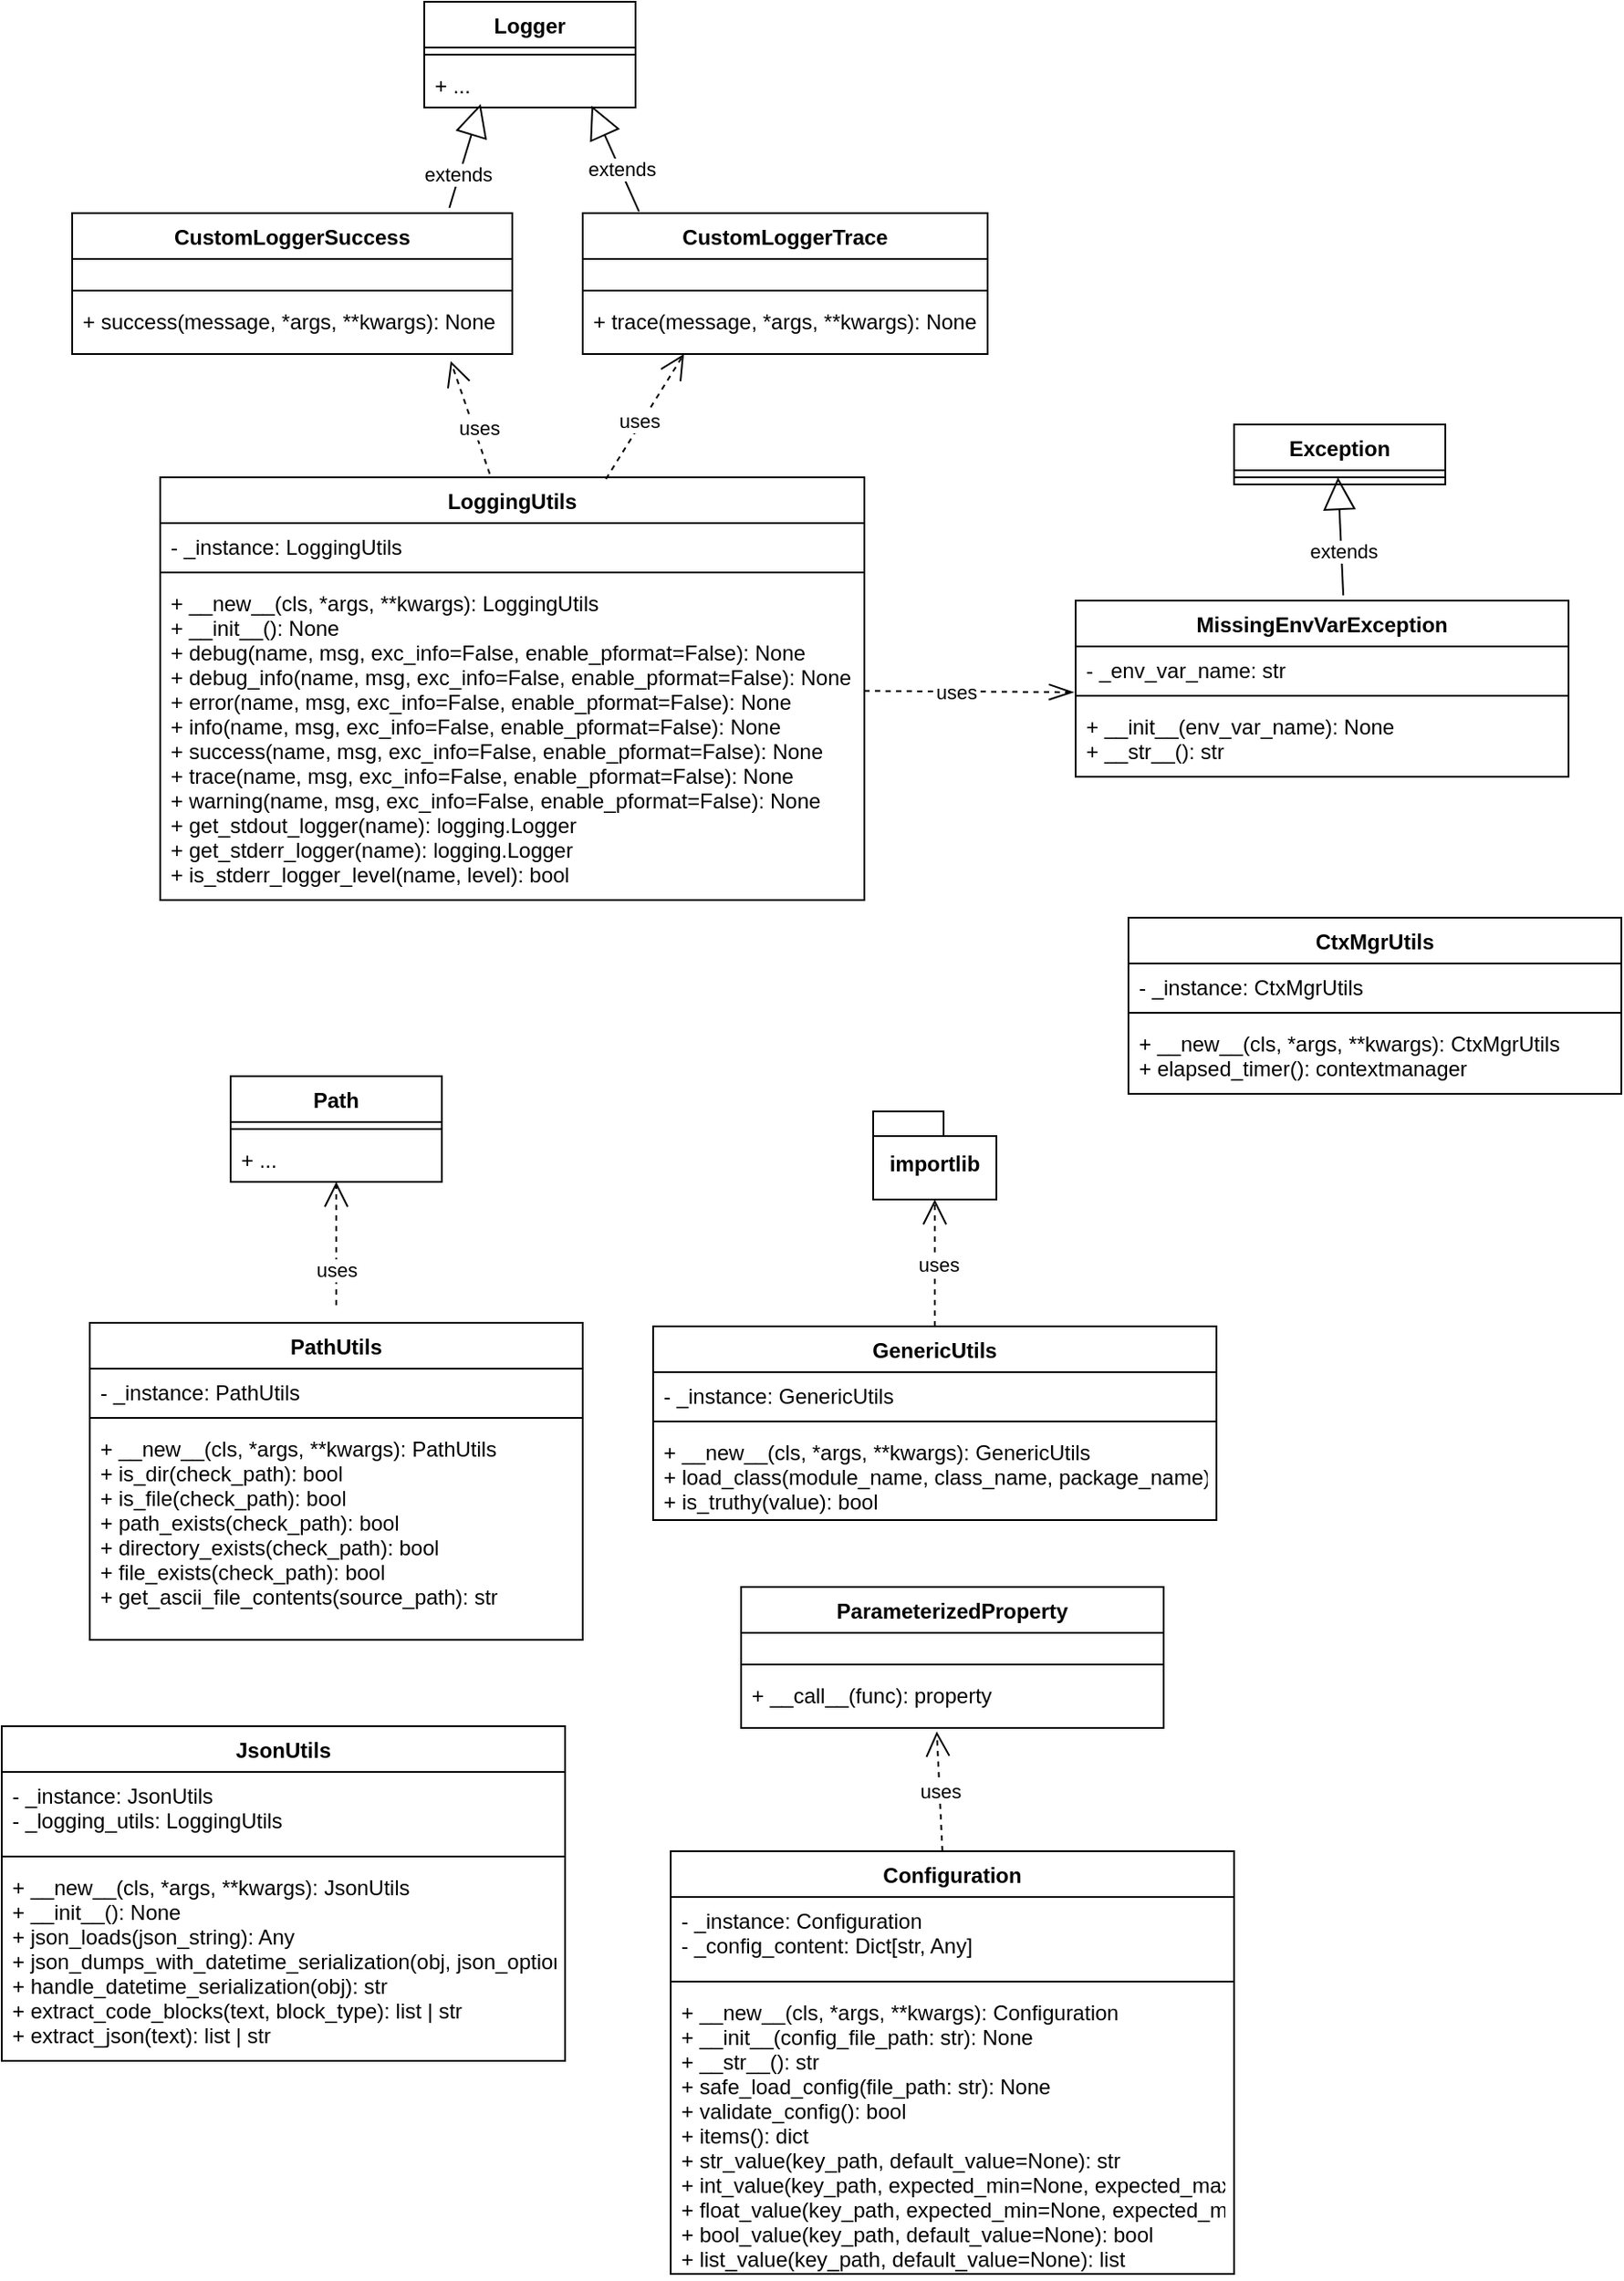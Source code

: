 <mxfile version="26.1.1">
  <diagram id="C5RBs43oDa-KdzZeNtuy" name="Page-1">
    <mxGraphModel dx="1026" dy="686" grid="1" gridSize="10" guides="1" tooltips="1" connect="1" arrows="1" fold="1" page="1" pageScale="1" pageWidth="827" pageHeight="1169" math="0" shadow="0">
      <root>
        <mxCell id="WIyWlLk6GJQsqaUBKTNV-0" />
        <mxCell id="WIyWlLk6GJQsqaUBKTNV-1" parent="WIyWlLk6GJQsqaUBKTNV-0" />
        <mxCell id="config-class" value="Configuration" style="swimlane;fontStyle=1;align=center;verticalAlign=top;childLayout=stackLayout;horizontal=1;startSize=26;horizontalStack=0;resizeParent=1;resizeParentMax=0;resizeLast=0;collapsible=1;marginBottom=0;" parent="WIyWlLk6GJQsqaUBKTNV-1" vertex="1">
          <mxGeometry x="410" y="1240" width="320" height="240" as="geometry" />
        </mxCell>
        <mxCell id="config-attrs" value="- _instance: Configuration&#xa;- _config_content: Dict[str, Any]" style="text;strokeColor=none;fillColor=none;align=left;verticalAlign=top;spacingLeft=4;spacingRight=4;overflow=hidden;rotatable=0;points=[[0,0.5],[1,0.5]];portConstraint=eastwest;" parent="config-class" vertex="1">
          <mxGeometry y="26" width="320" height="44" as="geometry" />
        </mxCell>
        <mxCell id="config-line" value="" style="line;strokeWidth=1;fillColor=none;align=left;verticalAlign=middle;spacingTop=-1;spacingLeft=3;spacingRight=3;rotatable=0;labelPosition=right;points=[];portConstraint=eastwest;strokeColor=inherit;" parent="config-class" vertex="1">
          <mxGeometry y="70" width="320" height="8" as="geometry" />
        </mxCell>
        <mxCell id="config-methods" value="+ __new__(cls, *args, **kwargs): Configuration&#xa;+ __init__(config_file_path: str): None&#xa;+ __str__(): str&#xa;+ safe_load_config(file_path: str): None&#xa;+ validate_config(): bool&#xa;+ items(): dict&#xa;+ str_value(key_path, default_value=None): str&#xa;+ int_value(key_path, expected_min=None, expected_max=None, default_value=None): int&#xa;+ float_value(key_path, expected_min=None, expected_max=None, default_value=None): float&#xa;+ bool_value(key_path, default_value=None): bool&#xa;+ list_value(key_path, default_value=None): list" style="text;strokeColor=none;fillColor=none;align=left;verticalAlign=top;spacingLeft=4;spacingRight=4;overflow=hidden;rotatable=0;points=[[0,0.5],[1,0.5]];portConstraint=eastwest;" parent="config-class" vertex="1">
          <mxGeometry y="78" width="320" height="162" as="geometry" />
        </mxCell>
        <mxCell id="param-prop-class" value="ParameterizedProperty" style="swimlane;fontStyle=1;align=center;verticalAlign=top;childLayout=stackLayout;horizontal=1;startSize=26;horizontalStack=0;resizeParent=1;resizeParentMax=0;resizeLast=0;collapsible=1;marginBottom=0;" parent="WIyWlLk6GJQsqaUBKTNV-1" vertex="1">
          <mxGeometry x="450" y="1090" width="240" height="80" as="geometry" />
        </mxCell>
        <mxCell id="param-prop-attrs" value="" style="text;strokeColor=none;fillColor=none;align=left;verticalAlign=top;spacingLeft=4;spacingRight=4;overflow=hidden;rotatable=0;points=[[0,0.5],[1,0.5]];portConstraint=eastwest;" parent="param-prop-class" vertex="1">
          <mxGeometry y="26" width="240" height="14" as="geometry" />
        </mxCell>
        <mxCell id="param-prop-line" value="" style="line;strokeWidth=1;fillColor=none;align=left;verticalAlign=middle;spacingTop=-1;spacingLeft=3;spacingRight=3;rotatable=0;labelPosition=right;points=[];portConstraint=eastwest;strokeColor=inherit;" parent="param-prop-class" vertex="1">
          <mxGeometry y="40" width="240" height="8" as="geometry" />
        </mxCell>
        <mxCell id="param-prop-methods" value="+ __call__(func): property" style="text;strokeColor=none;fillColor=none;align=left;verticalAlign=top;spacingLeft=4;spacingRight=4;overflow=hidden;rotatable=0;points=[[0,0.5],[1,0.5]];portConstraint=eastwest;" parent="param-prop-class" vertex="1">
          <mxGeometry y="48" width="240" height="32" as="geometry" />
        </mxCell>
        <mxCell id="logger-success-class" value="CustomLoggerSuccess" style="swimlane;fontStyle=1;align=center;verticalAlign=top;childLayout=stackLayout;horizontal=1;startSize=26;horizontalStack=0;resizeParent=1;resizeParentMax=0;resizeLast=0;collapsible=1;marginBottom=0;" parent="WIyWlLk6GJQsqaUBKTNV-1" vertex="1">
          <mxGeometry x="70" y="310" width="250" height="80" as="geometry" />
        </mxCell>
        <mxCell id="logger-success-attrs" value="" style="text;strokeColor=none;fillColor=none;align=left;verticalAlign=top;spacingLeft=4;spacingRight=4;overflow=hidden;rotatable=0;points=[[0,0.5],[1,0.5]];portConstraint=eastwest;" parent="logger-success-class" vertex="1">
          <mxGeometry y="26" width="250" height="14" as="geometry" />
        </mxCell>
        <mxCell id="logger-success-line" value="" style="line;strokeWidth=1;fillColor=none;align=left;verticalAlign=middle;spacingTop=-1;spacingLeft=3;spacingRight=3;rotatable=0;labelPosition=right;points=[];portConstraint=eastwest;strokeColor=inherit;" parent="logger-success-class" vertex="1">
          <mxGeometry y="40" width="250" height="8" as="geometry" />
        </mxCell>
        <mxCell id="logger-success-methods" value="+ success(message, *args, **kwargs): None" style="text;strokeColor=none;fillColor=none;align=left;verticalAlign=top;spacingLeft=4;spacingRight=4;overflow=hidden;rotatable=0;points=[[0,0.5],[1,0.5]];portConstraint=eastwest;" parent="logger-success-class" vertex="1">
          <mxGeometry y="48" width="250" height="32" as="geometry" />
        </mxCell>
        <mxCell id="logger-trace-class" value="CustomLoggerTrace" style="swimlane;fontStyle=1;align=center;verticalAlign=top;childLayout=stackLayout;horizontal=1;startSize=26;horizontalStack=0;resizeParent=1;resizeParentMax=0;resizeLast=0;collapsible=1;marginBottom=0;" parent="WIyWlLk6GJQsqaUBKTNV-1" vertex="1">
          <mxGeometry x="360" y="310" width="230" height="80" as="geometry" />
        </mxCell>
        <mxCell id="logger-trace-attrs" value="" style="text;strokeColor=none;fillColor=none;align=left;verticalAlign=top;spacingLeft=4;spacingRight=4;overflow=hidden;rotatable=0;points=[[0,0.5],[1,0.5]];portConstraint=eastwest;" parent="logger-trace-class" vertex="1">
          <mxGeometry y="26" width="230" height="14" as="geometry" />
        </mxCell>
        <mxCell id="logger-trace-line" value="" style="line;strokeWidth=1;fillColor=none;align=left;verticalAlign=middle;spacingTop=-1;spacingLeft=3;spacingRight=3;rotatable=0;labelPosition=right;points=[];portConstraint=eastwest;strokeColor=inherit;" parent="logger-trace-class" vertex="1">
          <mxGeometry y="40" width="230" height="8" as="geometry" />
        </mxCell>
        <mxCell id="logger-trace-methods" value="+ trace(message, *args, **kwargs): None" style="text;strokeColor=none;fillColor=none;align=left;verticalAlign=top;spacingLeft=4;spacingRight=4;overflow=hidden;rotatable=0;points=[[0,0.5],[1,0.5]];portConstraint=eastwest;" parent="logger-trace-class" vertex="1">
          <mxGeometry y="48" width="230" height="32" as="geometry" />
        </mxCell>
        <mxCell id="missing-env-class" value="MissingEnvVarException" style="swimlane;fontStyle=1;align=center;verticalAlign=top;childLayout=stackLayout;horizontal=1;startSize=26;horizontalStack=0;resizeParent=1;resizeParentMax=0;resizeLast=0;collapsible=1;marginBottom=0;" parent="WIyWlLk6GJQsqaUBKTNV-1" vertex="1">
          <mxGeometry x="640" y="530" width="280" height="100" as="geometry" />
        </mxCell>
        <mxCell id="missing-env-attrs" value="- _env_var_name: str" style="text;strokeColor=none;fillColor=none;align=left;verticalAlign=top;spacingLeft=4;spacingRight=4;overflow=hidden;rotatable=0;points=[[0,0.5],[1,0.5]];portConstraint=eastwest;" parent="missing-env-class" vertex="1">
          <mxGeometry y="26" width="280" height="24" as="geometry" />
        </mxCell>
        <mxCell id="missing-env-line" value="" style="line;strokeWidth=1;fillColor=none;align=left;verticalAlign=middle;spacingTop=-1;spacingLeft=3;spacingRight=3;rotatable=0;labelPosition=right;points=[];portConstraint=eastwest;strokeColor=inherit;" parent="missing-env-class" vertex="1">
          <mxGeometry y="50" width="280" height="8" as="geometry" />
        </mxCell>
        <mxCell id="missing-env-methods" value="+ __init__(env_var_name): None&#xa;+ __str__(): str" style="text;strokeColor=none;fillColor=none;align=left;verticalAlign=top;spacingLeft=4;spacingRight=4;overflow=hidden;rotatable=0;points=[[0,0.5],[1,0.5]];portConstraint=eastwest;" parent="missing-env-class" vertex="1">
          <mxGeometry y="58" width="280" height="42" as="geometry" />
        </mxCell>
        <mxCell id="ctx-mgr-class" value="CtxMgrUtils" style="swimlane;fontStyle=1;align=center;verticalAlign=top;childLayout=stackLayout;horizontal=1;startSize=26;horizontalStack=0;resizeParent=1;resizeParentMax=0;resizeLast=0;collapsible=1;marginBottom=0;" parent="WIyWlLk6GJQsqaUBKTNV-1" vertex="1">
          <mxGeometry x="670" y="710" width="280" height="100" as="geometry" />
        </mxCell>
        <mxCell id="ctx-mgr-attrs" value="- _instance: CtxMgrUtils" style="text;strokeColor=none;fillColor=none;align=left;verticalAlign=top;spacingLeft=4;spacingRight=4;overflow=hidden;rotatable=0;points=[[0,0.5],[1,0.5]];portConstraint=eastwest;" parent="ctx-mgr-class" vertex="1">
          <mxGeometry y="26" width="280" height="24" as="geometry" />
        </mxCell>
        <mxCell id="ctx-mgr-line" value="" style="line;strokeWidth=1;fillColor=none;align=left;verticalAlign=middle;spacingTop=-1;spacingLeft=3;spacingRight=3;rotatable=0;labelPosition=right;points=[];portConstraint=eastwest;strokeColor=inherit;" parent="ctx-mgr-class" vertex="1">
          <mxGeometry y="50" width="280" height="8" as="geometry" />
        </mxCell>
        <mxCell id="ctx-mgr-methods" value="+ __new__(cls, *args, **kwargs): CtxMgrUtils&#xa;+ elapsed_timer(): contextmanager" style="text;strokeColor=none;fillColor=none;align=left;verticalAlign=top;spacingLeft=4;spacingRight=4;overflow=hidden;rotatable=0;points=[[0,0.5],[1,0.5]];portConstraint=eastwest;" parent="ctx-mgr-class" vertex="1">
          <mxGeometry y="58" width="280" height="42" as="geometry" />
        </mxCell>
        <mxCell id="logging-utils-class" value="LoggingUtils" style="swimlane;fontStyle=1;align=center;verticalAlign=top;childLayout=stackLayout;horizontal=1;startSize=26;horizontalStack=0;resizeParent=1;resizeParentMax=0;resizeLast=0;collapsible=1;marginBottom=0;" parent="WIyWlLk6GJQsqaUBKTNV-1" vertex="1">
          <mxGeometry x="120" y="460" width="400" height="240" as="geometry" />
        </mxCell>
        <mxCell id="logging-utils-attrs" value="- _instance: LoggingUtils" style="text;strokeColor=none;fillColor=none;align=left;verticalAlign=top;spacingLeft=4;spacingRight=4;overflow=hidden;rotatable=0;points=[[0,0.5],[1,0.5]];portConstraint=eastwest;" parent="logging-utils-class" vertex="1">
          <mxGeometry y="26" width="400" height="24" as="geometry" />
        </mxCell>
        <mxCell id="logging-utils-line" value="" style="line;strokeWidth=1;fillColor=none;align=left;verticalAlign=middle;spacingTop=-1;spacingLeft=3;spacingRight=3;rotatable=0;labelPosition=right;points=[];portConstraint=eastwest;strokeColor=inherit;" parent="logging-utils-class" vertex="1">
          <mxGeometry y="50" width="400" height="8" as="geometry" />
        </mxCell>
        <mxCell id="logging-utils-methods" value="+ __new__(cls, *args, **kwargs): LoggingUtils&#xa;+ __init__(): None&#xa;+ debug(name, msg, exc_info=False, enable_pformat=False): None&#xa;+ debug_info(name, msg, exc_info=False, enable_pformat=False): None&#xa;+ error(name, msg, exc_info=False, enable_pformat=False): None&#xa;+ info(name, msg, exc_info=False, enable_pformat=False): None&#xa;+ success(name, msg, exc_info=False, enable_pformat=False): None&#xa;+ trace(name, msg, exc_info=False, enable_pformat=False): None&#xa;+ warning(name, msg, exc_info=False, enable_pformat=False): None&#xa;+ get_stdout_logger(name): logging.Logger&#xa;+ get_stderr_logger(name): logging.Logger&#xa;+ is_stderr_logger_level(name, level): bool" style="text;strokeColor=none;fillColor=none;align=left;verticalAlign=top;spacingLeft=4;spacingRight=4;overflow=hidden;rotatable=0;points=[[0,0.5],[1,0.5]];portConstraint=eastwest;" parent="logging-utils-class" vertex="1">
          <mxGeometry y="58" width="400" height="182" as="geometry" />
        </mxCell>
        <mxCell id="path-utils-class" value="PathUtils" style="swimlane;fontStyle=1;align=center;verticalAlign=top;childLayout=stackLayout;horizontal=1;startSize=26;horizontalStack=0;resizeParent=1;resizeParentMax=0;resizeLast=0;collapsible=1;marginBottom=0;" parent="WIyWlLk6GJQsqaUBKTNV-1" vertex="1">
          <mxGeometry x="80" y="940" width="280" height="180" as="geometry" />
        </mxCell>
        <mxCell id="path-utils-attrs" value="- _instance: PathUtils" style="text;strokeColor=none;fillColor=none;align=left;verticalAlign=top;spacingLeft=4;spacingRight=4;overflow=hidden;rotatable=0;points=[[0,0.5],[1,0.5]];portConstraint=eastwest;" parent="path-utils-class" vertex="1">
          <mxGeometry y="26" width="280" height="24" as="geometry" />
        </mxCell>
        <mxCell id="path-utils-line" value="" style="line;strokeWidth=1;fillColor=none;align=left;verticalAlign=middle;spacingTop=-1;spacingLeft=3;spacingRight=3;rotatable=0;labelPosition=right;points=[];portConstraint=eastwest;strokeColor=inherit;" parent="path-utils-class" vertex="1">
          <mxGeometry y="50" width="280" height="8" as="geometry" />
        </mxCell>
        <mxCell id="path-utils-methods" value="+ __new__(cls, *args, **kwargs): PathUtils&#xa;+ is_dir(check_path): bool&#xa;+ is_file(check_path): bool&#xa;+ path_exists(check_path): bool&#xa;+ directory_exists(check_path): bool&#xa;+ file_exists(check_path): bool&#xa;+ get_ascii_file_contents(source_path): str" style="text;strokeColor=none;fillColor=none;align=left;verticalAlign=top;spacingLeft=4;spacingRight=4;overflow=hidden;rotatable=0;points=[[0,0.5],[1,0.5]];portConstraint=eastwest;" parent="path-utils-class" vertex="1">
          <mxGeometry y="58" width="280" height="122" as="geometry" />
        </mxCell>
        <mxCell id="rdiSGfh49wdftC4usLac-5" style="rounded=0;orthogonalLoop=1;jettySize=auto;html=1;endSize=12;endArrow=open;endFill=0;dashed=1;entryX=0.5;entryY=1;entryDx=0;entryDy=0;entryPerimeter=0;" parent="WIyWlLk6GJQsqaUBKTNV-1" source="generic-utils-class" edge="1" target="rdiSGfh49wdftC4usLac-4">
          <mxGeometry relative="1" as="geometry">
            <mxPoint x="30" y="876" as="targetPoint" />
          </mxGeometry>
        </mxCell>
        <mxCell id="0FEMXD7IfhNHPRZaSLPf-1" value="uses" style="edgeLabel;html=1;align=center;verticalAlign=middle;resizable=0;points=[];" vertex="1" connectable="0" parent="rdiSGfh49wdftC4usLac-5">
          <mxGeometry x="0.009" y="-2" relative="1" as="geometry">
            <mxPoint y="1" as="offset" />
          </mxGeometry>
        </mxCell>
        <mxCell id="generic-utils-class" value="GenericUtils" style="swimlane;fontStyle=1;align=center;verticalAlign=top;childLayout=stackLayout;horizontal=1;startSize=26;horizontalStack=0;resizeParent=1;resizeParentMax=0;resizeLast=0;collapsible=1;marginBottom=0;" parent="WIyWlLk6GJQsqaUBKTNV-1" vertex="1">
          <mxGeometry x="400" y="942" width="320" height="110" as="geometry" />
        </mxCell>
        <mxCell id="generic-utils-attrs" value="- _instance: GenericUtils" style="text;strokeColor=none;fillColor=none;align=left;verticalAlign=top;spacingLeft=4;spacingRight=4;overflow=hidden;rotatable=0;points=[[0,0.5],[1,0.5]];portConstraint=eastwest;" parent="generic-utils-class" vertex="1">
          <mxGeometry y="26" width="320" height="24" as="geometry" />
        </mxCell>
        <mxCell id="generic-utils-line" value="" style="line;strokeWidth=1;fillColor=none;align=left;verticalAlign=middle;spacingTop=-1;spacingLeft=3;spacingRight=3;rotatable=0;labelPosition=right;points=[];portConstraint=eastwest;strokeColor=inherit;" parent="generic-utils-class" vertex="1">
          <mxGeometry y="50" width="320" height="8" as="geometry" />
        </mxCell>
        <mxCell id="generic-utils-methods" value="+ __new__(cls, *args, **kwargs): GenericUtils&#xa;+ load_class(module_name, class_name, package_name): object&#xa;+ is_truthy(value): bool" style="text;strokeColor=none;fillColor=none;align=left;verticalAlign=top;spacingLeft=4;spacingRight=4;overflow=hidden;rotatable=0;points=[[0,0.5],[1,0.5]];portConstraint=eastwest;" parent="generic-utils-class" vertex="1">
          <mxGeometry y="58" width="320" height="52" as="geometry" />
        </mxCell>
        <mxCell id="json-utils-class" value="JsonUtils" style="swimlane;fontStyle=1;align=center;verticalAlign=top;childLayout=stackLayout;horizontal=1;startSize=26;horizontalStack=0;resizeParent=1;resizeParentMax=0;resizeLast=0;collapsible=1;marginBottom=0;" parent="WIyWlLk6GJQsqaUBKTNV-1" vertex="1">
          <mxGeometry x="30" y="1169" width="320" height="190" as="geometry" />
        </mxCell>
        <mxCell id="json-utils-attrs" value="- _instance: JsonUtils&#xa;- _logging_utils: LoggingUtils" style="text;strokeColor=none;fillColor=none;align=left;verticalAlign=top;spacingLeft=4;spacingRight=4;overflow=hidden;rotatable=0;points=[[0,0.5],[1,0.5]];portConstraint=eastwest;" parent="json-utils-class" vertex="1">
          <mxGeometry y="26" width="320" height="44" as="geometry" />
        </mxCell>
        <mxCell id="json-utils-line" value="" style="line;strokeWidth=1;fillColor=none;align=left;verticalAlign=middle;spacingTop=-1;spacingLeft=3;spacingRight=3;rotatable=0;labelPosition=right;points=[];portConstraint=eastwest;strokeColor=inherit;" parent="json-utils-class" vertex="1">
          <mxGeometry y="70" width="320" height="8" as="geometry" />
        </mxCell>
        <mxCell id="json-utils-methods" value="+ __new__(cls, *args, **kwargs): JsonUtils&#xa;+ __init__(): None&#xa;+ json_loads(json_string): Any&#xa;+ json_dumps_with_datetime_serialization(obj, json_options=None): str&#xa;+ handle_datetime_serialization(obj): str&#xa;+ extract_code_blocks(text, block_type): list | str&#xa;+ extract_json(text): list | str" style="text;strokeColor=none;fillColor=none;align=left;verticalAlign=top;spacingLeft=4;spacingRight=4;overflow=hidden;rotatable=0;points=[[0,0.5],[1,0.5]];portConstraint=eastwest;" parent="json-utils-class" vertex="1">
          <mxGeometry y="78" width="320" height="112" as="geometry" />
        </mxCell>
        <mxCell id="logger-class" value="Logger" style="swimlane;fontStyle=1;align=center;verticalAlign=top;childLayout=stackLayout;horizontal=1;startSize=26;horizontalStack=0;resizeParent=1;resizeParentMax=0;resizeLast=0;collapsible=1;marginBottom=0;" parent="WIyWlLk6GJQsqaUBKTNV-1" vertex="1">
          <mxGeometry x="270" y="190" width="120" height="60" as="geometry" />
        </mxCell>
        <mxCell id="logger-class-line" value="" style="line;strokeWidth=1;fillColor=none;align=left;verticalAlign=middle;spacingTop=-1;spacingLeft=3;spacingRight=3;rotatable=0;labelPosition=right;points=[];portConstraint=eastwest;strokeColor=inherit;" parent="logger-class" vertex="1">
          <mxGeometry y="26" width="120" height="8" as="geometry" />
        </mxCell>
        <mxCell id="logger-class-methods" value="+ ..." style="text;strokeColor=none;fillColor=none;align=left;verticalAlign=top;spacingLeft=4;spacingRight=4;overflow=hidden;rotatable=0;points=[[0,0.5],[1,0.5]];portConstraint=eastwest;" parent="logger-class" vertex="1">
          <mxGeometry y="34" width="120" height="26" as="geometry" />
        </mxCell>
        <mxCell id="exception-class" value="Exception" style="swimlane;fontStyle=1;align=center;verticalAlign=top;childLayout=stackLayout;horizontal=1;startSize=26;horizontalStack=0;resizeParent=1;resizeParentMax=0;resizeLast=0;collapsible=1;marginBottom=0;" parent="WIyWlLk6GJQsqaUBKTNV-1" vertex="1">
          <mxGeometry x="730" y="430" width="120" height="34" as="geometry">
            <mxRectangle x="1040" y="740" width="90" height="30" as="alternateBounds" />
          </mxGeometry>
        </mxCell>
        <mxCell id="exception-class-line" value="" style="line;strokeWidth=1;fillColor=none;align=left;verticalAlign=middle;spacingTop=-1;spacingLeft=3;spacingRight=3;rotatable=0;labelPosition=right;points=[];portConstraint=eastwest;strokeColor=inherit;" parent="exception-class" vertex="1">
          <mxGeometry y="26" width="120" height="8" as="geometry" />
        </mxCell>
        <mxCell id="path-class" value="Path" style="swimlane;fontStyle=1;align=center;verticalAlign=top;childLayout=stackLayout;horizontal=1;startSize=26;horizontalStack=0;resizeParent=1;resizeParentMax=0;resizeLast=0;collapsible=1;marginBottom=0;" parent="WIyWlLk6GJQsqaUBKTNV-1" vertex="1">
          <mxGeometry x="160" y="800" width="120" height="60" as="geometry" />
        </mxCell>
        <mxCell id="path-class-line" value="" style="line;strokeWidth=1;fillColor=none;align=left;verticalAlign=middle;spacingTop=-1;spacingLeft=3;spacingRight=3;rotatable=0;labelPosition=right;points=[];portConstraint=eastwest;strokeColor=inherit;" parent="path-class" vertex="1">
          <mxGeometry y="26" width="120" height="8" as="geometry" />
        </mxCell>
        <mxCell id="path-class-methods" value="+ ..." style="text;strokeColor=none;fillColor=none;align=left;verticalAlign=top;spacingLeft=4;spacingRight=4;overflow=hidden;rotatable=0;points=[[0,0.5],[1,0.5]];portConstraint=eastwest;" parent="path-class" vertex="1">
          <mxGeometry y="34" width="120" height="26" as="geometry" />
        </mxCell>
        <mxCell id="config-param-rel" value="uses" style="endArrow=open;endSize=12;dashed=1;html=1;rounded=0;entryX=0.463;entryY=1.063;entryDx=0;entryDy=0;entryPerimeter=0;" parent="WIyWlLk6GJQsqaUBKTNV-1" source="config-class" target="param-prop-methods" edge="1">
          <mxGeometry width="160" relative="1" as="geometry">
            <mxPoint x="-10" y="1390" as="sourcePoint" />
            <mxPoint x="150" y="1390" as="targetPoint" />
            <Array as="points" />
          </mxGeometry>
        </mxCell>
        <mxCell id="logger-success-logger-rel" value="" style="endArrow=block;endSize=16;endFill=0;html=1;rounded=0;exitX=0.857;exitY=-0.037;exitDx=0;exitDy=0;entryX=0.267;entryY=0.923;entryDx=0;entryDy=0;entryPerimeter=0;exitPerimeter=0;" parent="WIyWlLk6GJQsqaUBKTNV-1" source="logger-success-class" target="logger-class-methods" edge="1">
          <mxGeometry width="160" relative="1" as="geometry">
            <mxPoint x="330" y="400" as="sourcePoint" />
            <mxPoint x="490" y="400" as="targetPoint" />
          </mxGeometry>
        </mxCell>
        <mxCell id="rdiSGfh49wdftC4usLac-2" value="extends" style="edgeLabel;html=1;align=center;verticalAlign=middle;resizable=0;points=[];" parent="logger-success-logger-rel" vertex="1" connectable="0">
          <mxGeometry x="-0.551" y="-1" relative="1" as="geometry">
            <mxPoint y="-6" as="offset" />
          </mxGeometry>
        </mxCell>
        <mxCell id="logger-trace-logger-rel" value="" style="endArrow=block;endSize=16;endFill=0;html=1;rounded=0;exitX=0.139;exitY=-0.012;exitDx=0;exitDy=0;exitPerimeter=0;entryX=0.792;entryY=0.962;entryDx=0;entryDy=0;entryPerimeter=0;" parent="WIyWlLk6GJQsqaUBKTNV-1" source="logger-trace-class" target="logger-class-methods" edge="1">
          <mxGeometry width="160" relative="1" as="geometry">
            <mxPoint x="660" y="280" as="sourcePoint" />
            <mxPoint x="580" y="260" as="targetPoint" />
          </mxGeometry>
        </mxCell>
        <mxCell id="rdiSGfh49wdftC4usLac-3" value="extends" style="edgeLabel;html=1;align=center;verticalAlign=middle;resizable=0;points=[];" parent="logger-trace-logger-rel" vertex="1" connectable="0">
          <mxGeometry x="-0.209" y="-1" relative="1" as="geometry">
            <mxPoint as="offset" />
          </mxGeometry>
        </mxCell>
        <mxCell id="missing-env-exception-rel" value="" style="endArrow=block;endSize=16;endFill=0;html=1;rounded=0;exitX=0.543;exitY=-0.03;exitDx=0;exitDy=0;entryX=0.492;entryY=0.5;entryDx=0;entryDy=0;exitPerimeter=0;entryPerimeter=0;" parent="WIyWlLk6GJQsqaUBKTNV-1" source="missing-env-class" target="exception-class-line" edge="1">
          <mxGeometry width="160" relative="1" as="geometry">
            <mxPoint x="390" y="330" as="sourcePoint" />
            <mxPoint x="550" y="330" as="targetPoint" />
          </mxGeometry>
        </mxCell>
        <mxCell id="rdiSGfh49wdftC4usLac-1" value="extends" style="edgeLabel;html=1;align=center;verticalAlign=middle;resizable=0;points=[];" parent="missing-env-exception-rel" vertex="1" connectable="0">
          <mxGeometry x="-0.255" y="-1" relative="1" as="geometry">
            <mxPoint as="offset" />
          </mxGeometry>
        </mxCell>
        <mxCell id="path-utils-path-rel" value="" style="endArrow=open;endSize=12;dashed=1;html=1;rounded=0;" parent="WIyWlLk6GJQsqaUBKTNV-1" target="path-class-methods" edge="1">
          <mxGeometry width="160" relative="1" as="geometry">
            <mxPoint x="220" y="930" as="sourcePoint" />
            <mxPoint x="490" y="400" as="targetPoint" />
          </mxGeometry>
        </mxCell>
        <mxCell id="0FEMXD7IfhNHPRZaSLPf-0" value="uses" style="edgeLabel;html=1;align=center;verticalAlign=middle;resizable=0;points=[];" vertex="1" connectable="0" parent="path-utils-path-rel">
          <mxGeometry x="-0.328" y="-1" relative="1" as="geometry">
            <mxPoint x="-1" y="3" as="offset" />
          </mxGeometry>
        </mxCell>
        <mxCell id="logging-utils-logger-success-rel" value="" style="endArrow=open;endSize=12;dashed=1;html=1;rounded=0;exitX=0.468;exitY=-0.008;exitDx=0;exitDy=0;entryX=0.86;entryY=1.125;entryDx=0;entryDy=0;entryPerimeter=0;exitPerimeter=0;" parent="WIyWlLk6GJQsqaUBKTNV-1" source="logging-utils-class" target="logger-success-methods" edge="1">
          <mxGeometry width="160" relative="1" as="geometry">
            <mxPoint x="330" y="400" as="sourcePoint" />
            <mxPoint x="490" y="400" as="targetPoint" />
          </mxGeometry>
        </mxCell>
        <mxCell id="0FEMXD7IfhNHPRZaSLPf-2" value="uses" style="edgeLabel;html=1;align=center;verticalAlign=middle;resizable=0;points=[];" vertex="1" connectable="0" parent="logging-utils-logger-success-rel">
          <mxGeometry x="-0.204" y="-2" relative="1" as="geometry">
            <mxPoint as="offset" />
          </mxGeometry>
        </mxCell>
        <mxCell id="logging-utils-logger-trace-rel" value="" style="endArrow=open;endSize=12;dashed=1;html=1;rounded=0;exitX=0.633;exitY=0.004;exitDx=0;exitDy=0;entryX=0.25;entryY=1;entryDx=0;entryDy=0;exitPerimeter=0;" parent="WIyWlLk6GJQsqaUBKTNV-1" source="logging-utils-class" target="logger-trace-class" edge="1">
          <mxGeometry width="160" relative="1" as="geometry">
            <mxPoint x="330" y="400" as="sourcePoint" />
            <mxPoint x="490" y="400" as="targetPoint" />
          </mxGeometry>
        </mxCell>
        <mxCell id="0FEMXD7IfhNHPRZaSLPf-3" value="uses" style="edgeLabel;html=1;align=center;verticalAlign=middle;resizable=0;points=[];" vertex="1" connectable="0" parent="logging-utils-logger-trace-rel">
          <mxGeometry x="-0.093" y="2" relative="1" as="geometry">
            <mxPoint as="offset" />
          </mxGeometry>
        </mxCell>
        <mxCell id="rdiSGfh49wdftC4usLac-4" value="importlib" style="shape=folder;fontStyle=1;spacingTop=10;tabWidth=40;tabHeight=14;tabPosition=left;html=1;whiteSpace=wrap;" parent="WIyWlLk6GJQsqaUBKTNV-1" vertex="1">
          <mxGeometry x="525" y="820" width="70" height="50" as="geometry" />
        </mxCell>
        <mxCell id="0FEMXD7IfhNHPRZaSLPf-4" style="rounded=0;orthogonalLoop=1;jettySize=auto;html=1;entryX=-0.004;entryY=1.083;entryDx=0;entryDy=0;entryPerimeter=0;endSize=12;endArrow=openThin;endFill=0;dashed=1;" edge="1" parent="WIyWlLk6GJQsqaUBKTNV-1" source="logging-utils-class" target="missing-env-attrs">
          <mxGeometry relative="1" as="geometry" />
        </mxCell>
        <mxCell id="0FEMXD7IfhNHPRZaSLPf-5" value="uses" style="edgeLabel;html=1;align=center;verticalAlign=middle;resizable=0;points=[];" vertex="1" connectable="0" parent="0FEMXD7IfhNHPRZaSLPf-4">
          <mxGeometry x="-0.125" relative="1" as="geometry">
            <mxPoint as="offset" />
          </mxGeometry>
        </mxCell>
      </root>
    </mxGraphModel>
  </diagram>
</mxfile>
